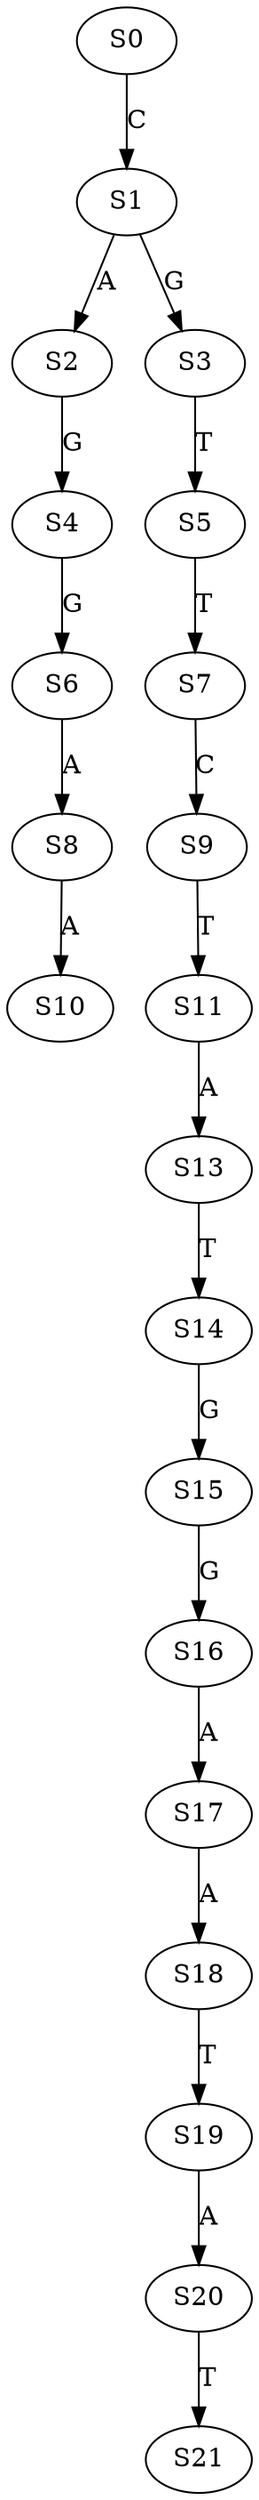 strict digraph  {
	S0 -> S1 [ label = C ];
	S1 -> S2 [ label = A ];
	S1 -> S3 [ label = G ];
	S2 -> S4 [ label = G ];
	S3 -> S5 [ label = T ];
	S4 -> S6 [ label = G ];
	S5 -> S7 [ label = T ];
	S6 -> S8 [ label = A ];
	S7 -> S9 [ label = C ];
	S8 -> S10 [ label = A ];
	S9 -> S11 [ label = T ];
	S11 -> S13 [ label = A ];
	S13 -> S14 [ label = T ];
	S14 -> S15 [ label = G ];
	S15 -> S16 [ label = G ];
	S16 -> S17 [ label = A ];
	S17 -> S18 [ label = A ];
	S18 -> S19 [ label = T ];
	S19 -> S20 [ label = A ];
	S20 -> S21 [ label = T ];
}
